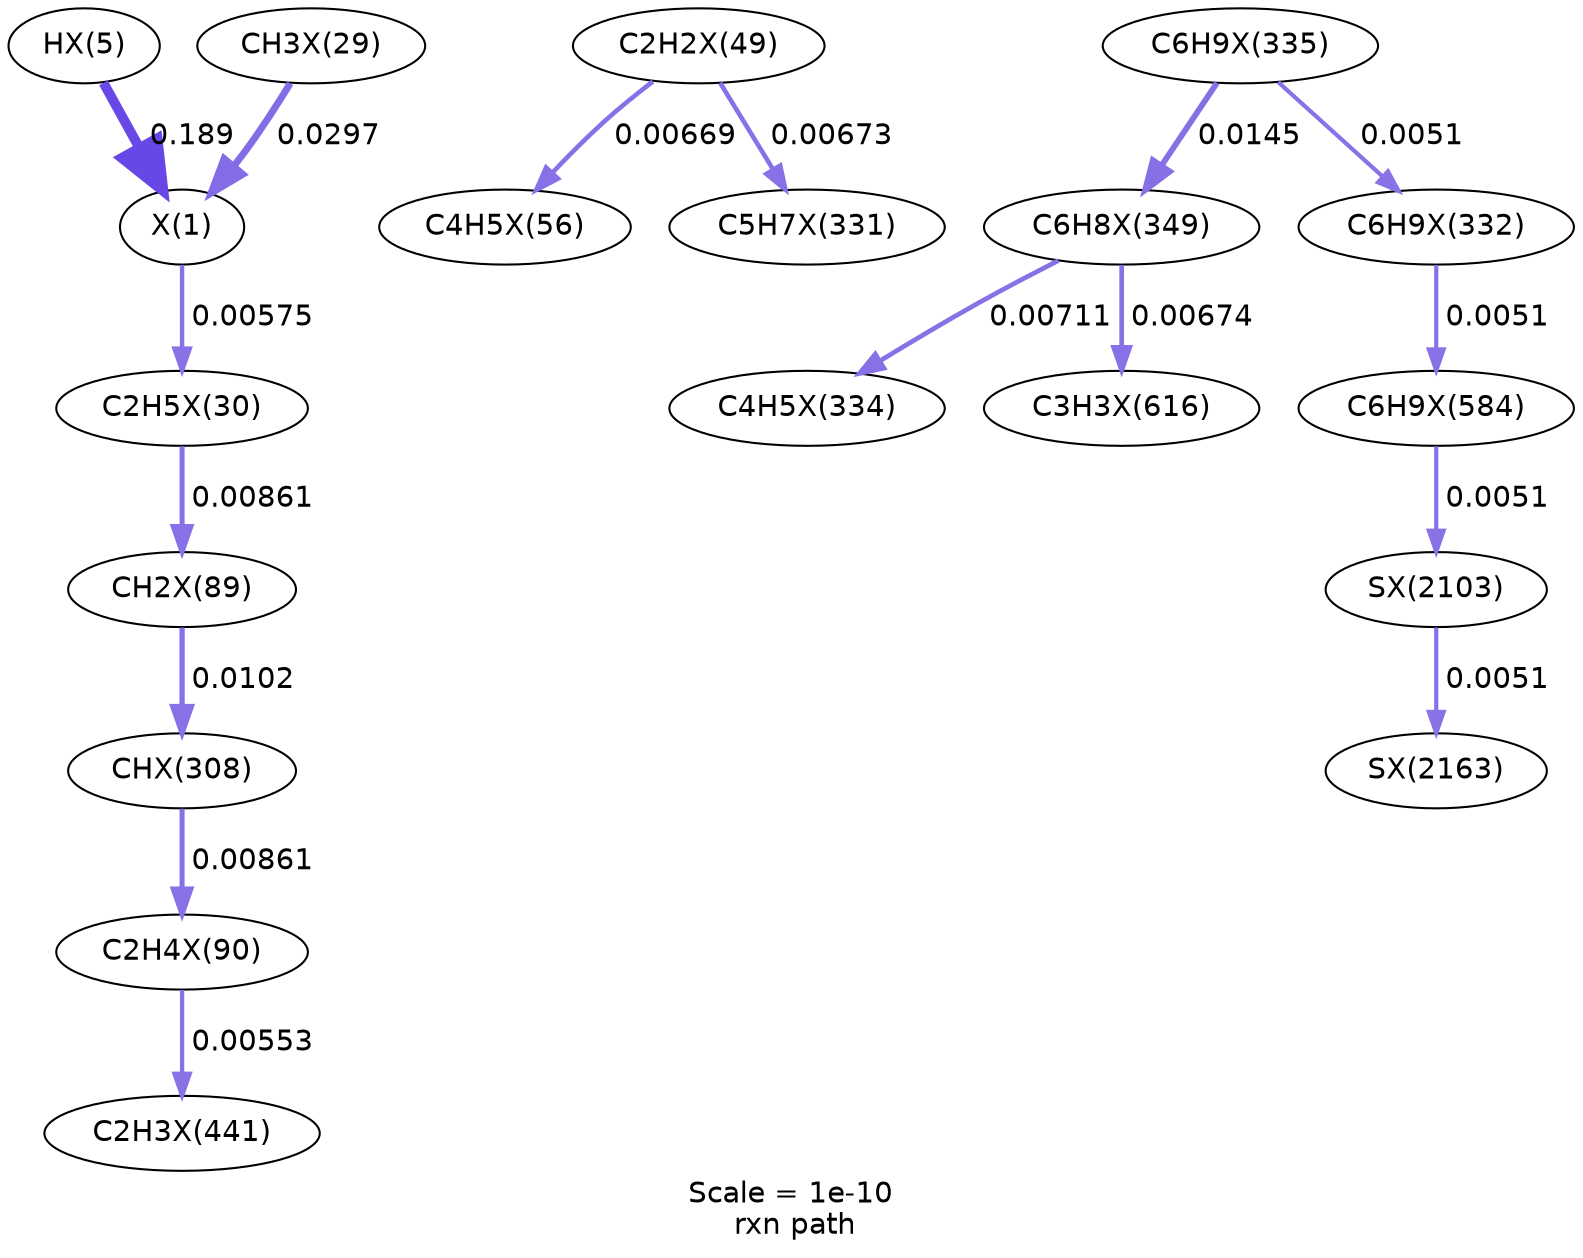 digraph reaction_paths {
center=1;
s17 -> s16[fontname="Helvetica", style="setlinewidth(4.74)", arrowsize=2.37, color="0.7, 0.689, 0.9"
, label=" 0.189"];
s16 -> s20[fontname="Helvetica", style="setlinewidth(2.11)", arrowsize=1.05, color="0.7, 0.506, 0.9"
, label=" 0.00575"];
s19 -> s16[fontname="Helvetica", style="setlinewidth(3.35)", arrowsize=1.67, color="0.7, 0.53, 0.9"
, label=" 0.0297"];
s27 -> s28[fontname="Helvetica", style="setlinewidth(2.22)", arrowsize=1.11, color="0.7, 0.507, 0.9"
, label=" 0.00669"];
s20 -> s32[fontname="Helvetica", style="setlinewidth(2.41)", arrowsize=1.21, color="0.7, 0.509, 0.9"
, label=" 0.00861"];
s32 -> s39[fontname="Helvetica", style="setlinewidth(2.54)", arrowsize=1.27, color="0.7, 0.51, 0.9"
, label=" 0.0102"];
s39 -> s33[fontname="Helvetica", style="setlinewidth(2.41)", arrowsize=1.21, color="0.7, 0.509, 0.9"
, label=" 0.00861"];
s27 -> s42[fontname="Helvetica", style="setlinewidth(2.22)", arrowsize=1.11, color="0.7, 0.507, 0.9"
, label=" 0.00673"];
s48 -> s44[fontname="Helvetica", style="setlinewidth(2.27)", arrowsize=1.13, color="0.7, 0.507, 0.9"
, label=" 0.00711"];
s33 -> s52[fontname="Helvetica", style="setlinewidth(2.08)", arrowsize=1.04, color="0.7, 0.506, 0.9"
, label=" 0.00553"];
s45 -> s43[fontname="Helvetica", style="setlinewidth(2.01)", arrowsize=1.01, color="0.7, 0.505, 0.9"
, label=" 0.0051"];
s45 -> s48[fontname="Helvetica", style="setlinewidth(2.81)", arrowsize=1.4, color="0.7, 0.515, 0.9"
, label=" 0.0145"];
s43 -> s57[fontname="Helvetica", style="setlinewidth(2.01)", arrowsize=1.01, color="0.7, 0.505, 0.9"
, label=" 0.0051"];
s48 -> s59[fontname="Helvetica", style="setlinewidth(2.23)", arrowsize=1.11, color="0.7, 0.507, 0.9"
, label=" 0.00674"];
s57 -> s120[fontname="Helvetica", style="setlinewidth(2.02)", arrowsize=1.01, color="0.7, 0.505, 0.9"
, label=" 0.0051"];
s120 -> s123[fontname="Helvetica", style="setlinewidth(2.02)", arrowsize=1.01, color="0.7, 0.505, 0.9"
, label=" 0.0051"];
s16 [ fontname="Helvetica", label="X(1)"];
s17 [ fontname="Helvetica", label="HX(5)"];
s19 [ fontname="Helvetica", label="CH3X(29)"];
s20 [ fontname="Helvetica", label="C2H5X(30)"];
s27 [ fontname="Helvetica", label="C2H2X(49)"];
s28 [ fontname="Helvetica", label="C4H5X(56)"];
s32 [ fontname="Helvetica", label="CH2X(89)"];
s33 [ fontname="Helvetica", label="C2H4X(90)"];
s39 [ fontname="Helvetica", label="CHX(308)"];
s42 [ fontname="Helvetica", label="C5H7X(331)"];
s43 [ fontname="Helvetica", label="C6H9X(332)"];
s44 [ fontname="Helvetica", label="C4H5X(334)"];
s45 [ fontname="Helvetica", label="C6H9X(335)"];
s48 [ fontname="Helvetica", label="C6H8X(349)"];
s52 [ fontname="Helvetica", label="C2H3X(441)"];
s57 [ fontname="Helvetica", label="C6H9X(584)"];
s59 [ fontname="Helvetica", label="C3H3X(616)"];
s120 [ fontname="Helvetica", label="SX(2103)"];
s123 [ fontname="Helvetica", label="SX(2163)"];
 label = "Scale = 1e-10\l rxn path";
 fontname = "Helvetica";
}
